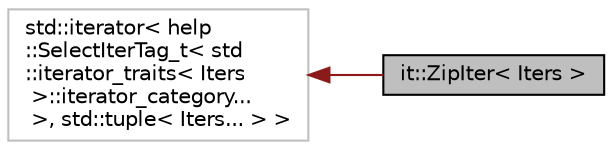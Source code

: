digraph "it::ZipIter&lt; Iters &gt;"
{
  edge [fontname="Helvetica",fontsize="10",labelfontname="Helvetica",labelfontsize="10"];
  node [fontname="Helvetica",fontsize="10",shape=record];
  rankdir="LR";
  Node1 [label="it::ZipIter\< Iters \>",height=0.2,width=0.4,color="black", fillcolor="grey75", style="filled", fontcolor="black"];
  Node2 -> Node1 [dir="back",color="firebrick4",fontsize="10",style="solid",fontname="Helvetica"];
  Node2 [label="std::iterator\< help\l::SelectIterTag_t\< std\l::iterator_traits\< Iters\l \>::iterator_category...\l \>, std::tuple\< Iters... \> \>",height=0.2,width=0.4,color="grey75", fillcolor="white", style="filled"];
}
